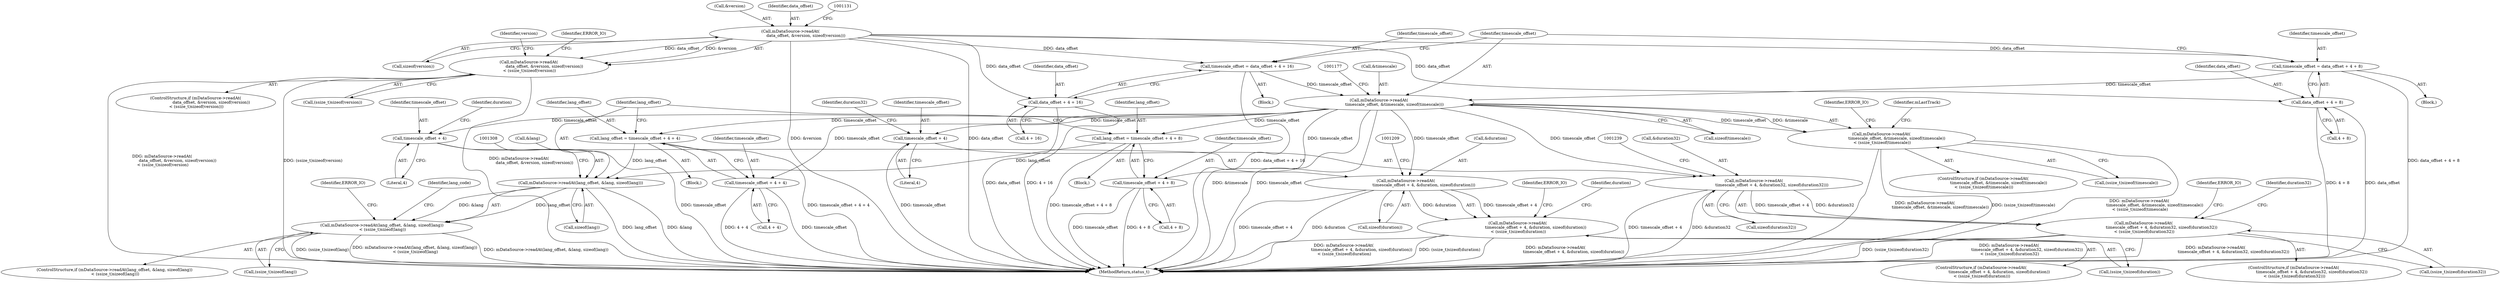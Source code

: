 digraph "0_Android_2674a7218eaa3c87f2ee26d26da5b9170e10f859@API" {
"1001124" [label="(Call,mDataSource->readAt(\n                        data_offset, &version, sizeof(version)))"];
"1001123" [label="(Call,mDataSource->readAt(\n                        data_offset, &version, sizeof(version))\n < (ssize_t)sizeof(version))"];
"1001143" [label="(Call,timescale_offset = data_offset + 4 + 16)"];
"1001170" [label="(Call,mDataSource->readAt(\n                        timescale_offset, &timescale, sizeof(timescale)))"];
"1001169" [label="(Call,mDataSource->readAt(\n                        timescale_offset, &timescale, sizeof(timescale))\n < (ssize_t)sizeof(timescale))"];
"1001200" [label="(Call,mDataSource->readAt(\n                            timescale_offset + 4, &duration, sizeof(duration)))"];
"1001199" [label="(Call,mDataSource->readAt(\n                            timescale_offset + 4, &duration, sizeof(duration))\n < (ssize_t)sizeof(duration))"];
"1001201" [label="(Call,timescale_offset + 4)"];
"1001230" [label="(Call,mDataSource->readAt(\n                            timescale_offset + 4, &duration32, sizeof(duration32)))"];
"1001229" [label="(Call,mDataSource->readAt(\n                            timescale_offset + 4, &duration32, sizeof(duration32))\n < (ssize_t)sizeof(duration32))"];
"1001231" [label="(Call,timescale_offset + 4)"];
"1001275" [label="(Call,lang_offset = timescale_offset + 4 + 8)"];
"1001301" [label="(Call,mDataSource->readAt(lang_offset, &lang, sizeof(lang)))"];
"1001300" [label="(Call,mDataSource->readAt(lang_offset, &lang, sizeof(lang))\n < (ssize_t)sizeof(lang))"];
"1001277" [label="(Call,timescale_offset + 4 + 8)"];
"1001288" [label="(Call,lang_offset = timescale_offset + 4 + 4)"];
"1001290" [label="(Call,timescale_offset + 4 + 4)"];
"1001145" [label="(Call,data_offset + 4 + 16)"];
"1001156" [label="(Call,timescale_offset = data_offset + 4 + 8)"];
"1001158" [label="(Call,data_offset + 4 + 8)"];
"1001126" [label="(Call,&version)"];
"1001201" [label="(Call,timescale_offset + 4)"];
"1001235" [label="(Identifier,duration32)"];
"1001140" [label="(Identifier,version)"];
"1001291" [label="(Identifier,timescale_offset)"];
"1001275" [label="(Call,lang_offset = timescale_offset + 4 + 8)"];
"1001292" [label="(Call,4 + 4)"];
"1002927" [label="(MethodReturn,status_t)"];
"1001124" [label="(Call,mDataSource->readAt(\n                        data_offset, &version, sizeof(version)))"];
"1001206" [label="(Call,sizeof(duration))"];
"1001301" [label="(Call,mDataSource->readAt(lang_offset, &lang, sizeof(lang)))"];
"1001147" [label="(Call,4 + 16)"];
"1001170" [label="(Call,mDataSource->readAt(\n                        timescale_offset, &timescale, sizeof(timescale)))"];
"1001142" [label="(Block,)"];
"1001159" [label="(Identifier,data_offset)"];
"1001202" [label="(Identifier,timescale_offset)"];
"1001230" [label="(Call,mDataSource->readAt(\n                            timescale_offset + 4, &duration32, sizeof(duration32)))"];
"1001299" [label="(ControlStructure,if (mDataSource->readAt(lang_offset, &lang, sizeof(lang))\n < (ssize_t)sizeof(lang)))"];
"1001160" [label="(Call,4 + 8)"];
"1001144" [label="(Identifier,timescale_offset)"];
"1001130" [label="(Call,(ssize_t)sizeof(version))"];
"1001125" [label="(Identifier,data_offset)"];
"1001169" [label="(Call,mDataSource->readAt(\n                        timescale_offset, &timescale, sizeof(timescale))\n < (ssize_t)sizeof(timescale))"];
"1001146" [label="(Identifier,data_offset)"];
"1001156" [label="(Call,timescale_offset = data_offset + 4 + 8)"];
"1001244" [label="(Identifier,ERROR_IO)"];
"1001217" [label="(Identifier,duration)"];
"1001158" [label="(Call,data_offset + 4 + 8)"];
"1001233" [label="(Literal,4)"];
"1001300" [label="(Call,mDataSource->readAt(lang_offset, &lang, sizeof(lang))\n < (ssize_t)sizeof(lang))"];
"1001168" [label="(ControlStructure,if (mDataSource->readAt(\n                        timescale_offset, &timescale, sizeof(timescale))\n < (ssize_t)sizeof(timescale)))"];
"1001278" [label="(Identifier,timescale_offset)"];
"1001287" [label="(Block,)"];
"1001231" [label="(Call,timescale_offset + 4)"];
"1001203" [label="(Literal,4)"];
"1001145" [label="(Call,data_offset + 4 + 16)"];
"1001208" [label="(Call,(ssize_t)sizeof(duration))"];
"1001274" [label="(Block,)"];
"1001171" [label="(Identifier,timescale_offset)"];
"1001214" [label="(Identifier,ERROR_IO)"];
"1001303" [label="(Call,&lang)"];
"1001200" [label="(Call,mDataSource->readAt(\n                            timescale_offset + 4, &duration, sizeof(duration)))"];
"1001234" [label="(Call,&duration32)"];
"1001307" [label="(Call,(ssize_t)sizeof(lang))"];
"1001182" [label="(Identifier,ERROR_IO)"];
"1001229" [label="(Call,mDataSource->readAt(\n                            timescale_offset + 4, &duration32, sizeof(duration32))\n < (ssize_t)sizeof(duration32))"];
"1001122" [label="(ControlStructure,if (mDataSource->readAt(\n                        data_offset, &version, sizeof(version))\n < (ssize_t)sizeof(version)))"];
"1001155" [label="(Block,)"];
"1001228" [label="(ControlStructure,if (mDataSource->readAt(\n                            timescale_offset + 4, &duration32, sizeof(duration32))\n < (ssize_t)sizeof(duration32)))"];
"1001123" [label="(Call,mDataSource->readAt(\n                        data_offset, &version, sizeof(version))\n < (ssize_t)sizeof(version))"];
"1001238" [label="(Call,(ssize_t)sizeof(duration32))"];
"1001276" [label="(Identifier,lang_offset)"];
"1001199" [label="(Call,mDataSource->readAt(\n                            timescale_offset + 4, &duration, sizeof(duration))\n < (ssize_t)sizeof(duration))"];
"1001277" [label="(Call,timescale_offset + 4 + 8)"];
"1001128" [label="(Call,sizeof(version))"];
"1001205" [label="(Identifier,duration)"];
"1001172" [label="(Call,&timescale)"];
"1001302" [label="(Identifier,lang_offset)"];
"1001247" [label="(Identifier,duration32)"];
"1001174" [label="(Call,sizeof(timescale))"];
"1001143" [label="(Call,timescale_offset = data_offset + 4 + 16)"];
"1001288" [label="(Call,lang_offset = timescale_offset + 4 + 4)"];
"1001176" [label="(Call,(ssize_t)sizeof(timescale))"];
"1001236" [label="(Call,sizeof(duration32))"];
"1001313" [label="(Identifier,ERROR_IO)"];
"1001290" [label="(Call,timescale_offset + 4 + 4)"];
"1001136" [label="(Identifier,ERROR_IO)"];
"1001232" [label="(Identifier,timescale_offset)"];
"1001317" [label="(Identifier,lang_code)"];
"1001279" [label="(Call,4 + 8)"];
"1001157" [label="(Identifier,timescale_offset)"];
"1001305" [label="(Call,sizeof(lang))"];
"1001204" [label="(Call,&duration)"];
"1001289" [label="(Identifier,lang_offset)"];
"1001198" [label="(ControlStructure,if (mDataSource->readAt(\n                            timescale_offset + 4, &duration, sizeof(duration))\n < (ssize_t)sizeof(duration)))"];
"1001185" [label="(Identifier,mLastTrack)"];
"1001124" -> "1001123"  [label="AST: "];
"1001124" -> "1001128"  [label="CFG: "];
"1001125" -> "1001124"  [label="AST: "];
"1001126" -> "1001124"  [label="AST: "];
"1001128" -> "1001124"  [label="AST: "];
"1001131" -> "1001124"  [label="CFG: "];
"1001124" -> "1002927"  [label="DDG: &version"];
"1001124" -> "1002927"  [label="DDG: data_offset"];
"1001124" -> "1001123"  [label="DDG: data_offset"];
"1001124" -> "1001123"  [label="DDG: &version"];
"1001124" -> "1001143"  [label="DDG: data_offset"];
"1001124" -> "1001145"  [label="DDG: data_offset"];
"1001124" -> "1001156"  [label="DDG: data_offset"];
"1001124" -> "1001158"  [label="DDG: data_offset"];
"1001123" -> "1001122"  [label="AST: "];
"1001123" -> "1001130"  [label="CFG: "];
"1001130" -> "1001123"  [label="AST: "];
"1001136" -> "1001123"  [label="CFG: "];
"1001140" -> "1001123"  [label="CFG: "];
"1001123" -> "1002927"  [label="DDG: (ssize_t)sizeof(version)"];
"1001123" -> "1002927"  [label="DDG: mDataSource->readAt(\n                        data_offset, &version, sizeof(version))"];
"1001123" -> "1002927"  [label="DDG: mDataSource->readAt(\n                        data_offset, &version, sizeof(version))\n < (ssize_t)sizeof(version)"];
"1001143" -> "1001142"  [label="AST: "];
"1001143" -> "1001145"  [label="CFG: "];
"1001144" -> "1001143"  [label="AST: "];
"1001145" -> "1001143"  [label="AST: "];
"1001171" -> "1001143"  [label="CFG: "];
"1001143" -> "1002927"  [label="DDG: data_offset + 4 + 16"];
"1001143" -> "1001170"  [label="DDG: timescale_offset"];
"1001170" -> "1001169"  [label="AST: "];
"1001170" -> "1001174"  [label="CFG: "];
"1001171" -> "1001170"  [label="AST: "];
"1001172" -> "1001170"  [label="AST: "];
"1001174" -> "1001170"  [label="AST: "];
"1001177" -> "1001170"  [label="CFG: "];
"1001170" -> "1002927"  [label="DDG: &timescale"];
"1001170" -> "1002927"  [label="DDG: timescale_offset"];
"1001170" -> "1001169"  [label="DDG: timescale_offset"];
"1001170" -> "1001169"  [label="DDG: &timescale"];
"1001156" -> "1001170"  [label="DDG: timescale_offset"];
"1001170" -> "1001200"  [label="DDG: timescale_offset"];
"1001170" -> "1001201"  [label="DDG: timescale_offset"];
"1001170" -> "1001230"  [label="DDG: timescale_offset"];
"1001170" -> "1001231"  [label="DDG: timescale_offset"];
"1001170" -> "1001275"  [label="DDG: timescale_offset"];
"1001170" -> "1001277"  [label="DDG: timescale_offset"];
"1001170" -> "1001288"  [label="DDG: timescale_offset"];
"1001170" -> "1001290"  [label="DDG: timescale_offset"];
"1001169" -> "1001168"  [label="AST: "];
"1001169" -> "1001176"  [label="CFG: "];
"1001176" -> "1001169"  [label="AST: "];
"1001182" -> "1001169"  [label="CFG: "];
"1001185" -> "1001169"  [label="CFG: "];
"1001169" -> "1002927"  [label="DDG: mDataSource->readAt(\n                        timescale_offset, &timescale, sizeof(timescale))"];
"1001169" -> "1002927"  [label="DDG: (ssize_t)sizeof(timescale)"];
"1001169" -> "1002927"  [label="DDG: mDataSource->readAt(\n                        timescale_offset, &timescale, sizeof(timescale))\n < (ssize_t)sizeof(timescale)"];
"1001200" -> "1001199"  [label="AST: "];
"1001200" -> "1001206"  [label="CFG: "];
"1001201" -> "1001200"  [label="AST: "];
"1001204" -> "1001200"  [label="AST: "];
"1001206" -> "1001200"  [label="AST: "];
"1001209" -> "1001200"  [label="CFG: "];
"1001200" -> "1002927"  [label="DDG: &duration"];
"1001200" -> "1002927"  [label="DDG: timescale_offset + 4"];
"1001200" -> "1001199"  [label="DDG: timescale_offset + 4"];
"1001200" -> "1001199"  [label="DDG: &duration"];
"1001199" -> "1001198"  [label="AST: "];
"1001199" -> "1001208"  [label="CFG: "];
"1001208" -> "1001199"  [label="AST: "];
"1001214" -> "1001199"  [label="CFG: "];
"1001217" -> "1001199"  [label="CFG: "];
"1001199" -> "1002927"  [label="DDG: mDataSource->readAt(\n                            timescale_offset + 4, &duration, sizeof(duration))\n < (ssize_t)sizeof(duration)"];
"1001199" -> "1002927"  [label="DDG: (ssize_t)sizeof(duration)"];
"1001199" -> "1002927"  [label="DDG: mDataSource->readAt(\n                            timescale_offset + 4, &duration, sizeof(duration))"];
"1001201" -> "1001203"  [label="CFG: "];
"1001202" -> "1001201"  [label="AST: "];
"1001203" -> "1001201"  [label="AST: "];
"1001205" -> "1001201"  [label="CFG: "];
"1001201" -> "1002927"  [label="DDG: timescale_offset"];
"1001230" -> "1001229"  [label="AST: "];
"1001230" -> "1001236"  [label="CFG: "];
"1001231" -> "1001230"  [label="AST: "];
"1001234" -> "1001230"  [label="AST: "];
"1001236" -> "1001230"  [label="AST: "];
"1001239" -> "1001230"  [label="CFG: "];
"1001230" -> "1002927"  [label="DDG: &duration32"];
"1001230" -> "1002927"  [label="DDG: timescale_offset + 4"];
"1001230" -> "1001229"  [label="DDG: timescale_offset + 4"];
"1001230" -> "1001229"  [label="DDG: &duration32"];
"1001229" -> "1001228"  [label="AST: "];
"1001229" -> "1001238"  [label="CFG: "];
"1001238" -> "1001229"  [label="AST: "];
"1001244" -> "1001229"  [label="CFG: "];
"1001247" -> "1001229"  [label="CFG: "];
"1001229" -> "1002927"  [label="DDG: mDataSource->readAt(\n                            timescale_offset + 4, &duration32, sizeof(duration32))\n < (ssize_t)sizeof(duration32)"];
"1001229" -> "1002927"  [label="DDG: mDataSource->readAt(\n                            timescale_offset + 4, &duration32, sizeof(duration32))"];
"1001229" -> "1002927"  [label="DDG: (ssize_t)sizeof(duration32)"];
"1001231" -> "1001233"  [label="CFG: "];
"1001232" -> "1001231"  [label="AST: "];
"1001233" -> "1001231"  [label="AST: "];
"1001235" -> "1001231"  [label="CFG: "];
"1001231" -> "1002927"  [label="DDG: timescale_offset"];
"1001275" -> "1001274"  [label="AST: "];
"1001275" -> "1001277"  [label="CFG: "];
"1001276" -> "1001275"  [label="AST: "];
"1001277" -> "1001275"  [label="AST: "];
"1001302" -> "1001275"  [label="CFG: "];
"1001275" -> "1002927"  [label="DDG: timescale_offset + 4 + 8"];
"1001275" -> "1001301"  [label="DDG: lang_offset"];
"1001301" -> "1001300"  [label="AST: "];
"1001301" -> "1001305"  [label="CFG: "];
"1001302" -> "1001301"  [label="AST: "];
"1001303" -> "1001301"  [label="AST: "];
"1001305" -> "1001301"  [label="AST: "];
"1001308" -> "1001301"  [label="CFG: "];
"1001301" -> "1002927"  [label="DDG: lang_offset"];
"1001301" -> "1002927"  [label="DDG: &lang"];
"1001301" -> "1001300"  [label="DDG: lang_offset"];
"1001301" -> "1001300"  [label="DDG: &lang"];
"1001288" -> "1001301"  [label="DDG: lang_offset"];
"1001300" -> "1001299"  [label="AST: "];
"1001300" -> "1001307"  [label="CFG: "];
"1001307" -> "1001300"  [label="AST: "];
"1001313" -> "1001300"  [label="CFG: "];
"1001317" -> "1001300"  [label="CFG: "];
"1001300" -> "1002927"  [label="DDG: mDataSource->readAt(lang_offset, &lang, sizeof(lang))\n < (ssize_t)sizeof(lang)"];
"1001300" -> "1002927"  [label="DDG: mDataSource->readAt(lang_offset, &lang, sizeof(lang))"];
"1001300" -> "1002927"  [label="DDG: (ssize_t)sizeof(lang)"];
"1001277" -> "1001279"  [label="CFG: "];
"1001278" -> "1001277"  [label="AST: "];
"1001279" -> "1001277"  [label="AST: "];
"1001277" -> "1002927"  [label="DDG: timescale_offset"];
"1001277" -> "1002927"  [label="DDG: 4 + 8"];
"1001288" -> "1001287"  [label="AST: "];
"1001288" -> "1001290"  [label="CFG: "];
"1001289" -> "1001288"  [label="AST: "];
"1001290" -> "1001288"  [label="AST: "];
"1001302" -> "1001288"  [label="CFG: "];
"1001288" -> "1002927"  [label="DDG: timescale_offset + 4 + 4"];
"1001290" -> "1001292"  [label="CFG: "];
"1001291" -> "1001290"  [label="AST: "];
"1001292" -> "1001290"  [label="AST: "];
"1001290" -> "1002927"  [label="DDG: 4 + 4"];
"1001290" -> "1002927"  [label="DDG: timescale_offset"];
"1001145" -> "1001147"  [label="CFG: "];
"1001146" -> "1001145"  [label="AST: "];
"1001147" -> "1001145"  [label="AST: "];
"1001145" -> "1002927"  [label="DDG: data_offset"];
"1001145" -> "1002927"  [label="DDG: 4 + 16"];
"1001156" -> "1001155"  [label="AST: "];
"1001156" -> "1001158"  [label="CFG: "];
"1001157" -> "1001156"  [label="AST: "];
"1001158" -> "1001156"  [label="AST: "];
"1001171" -> "1001156"  [label="CFG: "];
"1001156" -> "1002927"  [label="DDG: data_offset + 4 + 8"];
"1001158" -> "1001160"  [label="CFG: "];
"1001159" -> "1001158"  [label="AST: "];
"1001160" -> "1001158"  [label="AST: "];
"1001158" -> "1002927"  [label="DDG: 4 + 8"];
"1001158" -> "1002927"  [label="DDG: data_offset"];
}
